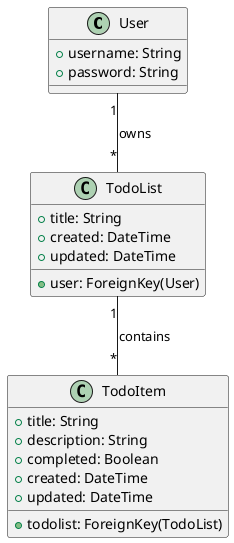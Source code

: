 @startuml
class User {
  +username: String
  +password: String
}

class TodoList {
  +user: ForeignKey(User)
  +title: String
  +created: DateTime
  +updated: DateTime
}

class TodoItem {
  +todolist: ForeignKey(TodoList)
  +title: String
  +description: String
  +completed: Boolean
  +created: DateTime
  +updated: DateTime
}

User "1" -- "*" TodoList : owns
TodoList "1" -- "*" TodoItem : contains
@enduml

